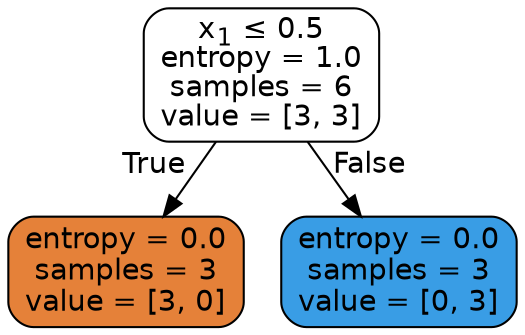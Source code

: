 digraph Tree {
node [shape=box, style="filled, rounded", color="black", fontname="helvetica"] ;
edge [fontname="helvetica"] ;
0 [label=<x<SUB>1</SUB> &le; 0.5<br/>entropy = 1.0<br/>samples = 6<br/>value = [3, 3]>, fillcolor="#ffffff"] ;
1 [label=<entropy = 0.0<br/>samples = 3<br/>value = [3, 0]>, fillcolor="#e58139"] ;
0 -> 1 [labeldistance=2.5, labelangle=45, headlabel="True"] ;
2 [label=<entropy = 0.0<br/>samples = 3<br/>value = [0, 3]>, fillcolor="#399de5"] ;
0 -> 2 [labeldistance=2.5, labelangle=-45, headlabel="False"] ;
}
